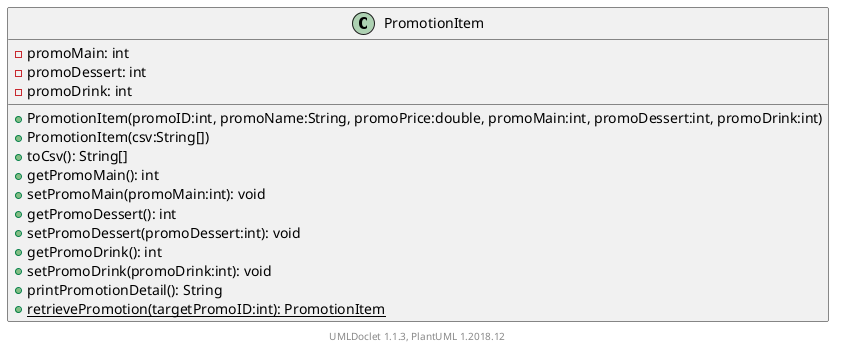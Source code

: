 @startuml

    class PromotionItem [[../sg/edu/ntu/scse/cz2002/objects/restaurantItem/PromotionItem.html]] {
        -promoMain: int
        -promoDessert: int
        -promoDrink: int
        +PromotionItem(promoID:int, promoName:String, promoPrice:double, promoMain:int, promoDessert:int, promoDrink:int)
        +PromotionItem(csv:String[])
        +toCsv(): String[]
        +getPromoMain(): int
        +setPromoMain(promoMain:int): void
        +getPromoDessert(): int
        +setPromoDessert(promoDessert:int): void
        +getPromoDrink(): int
        +setPromoDrink(promoDrink:int): void
        +printPromotionDetail(): String
        {static} +retrievePromotion(targetPromoID:int): PromotionItem
    }


    center footer UMLDoclet 1.1.3, PlantUML 1.2018.12
@enduml
